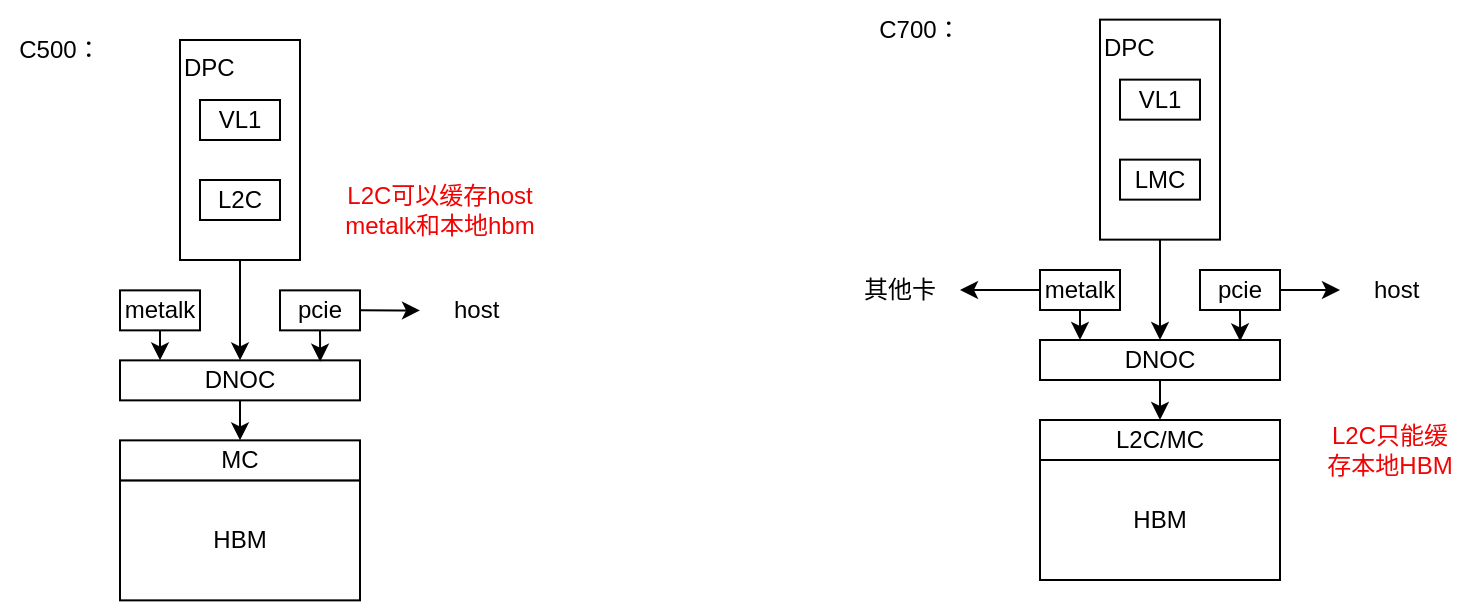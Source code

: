 <mxfile version="26.1.3">
  <diagram name="第 1 页" id="3flw9bigWSzukT4XUGwq">
    <mxGraphModel dx="1653" dy="456" grid="1" gridSize="10" guides="1" tooltips="1" connect="1" arrows="1" fold="1" page="1" pageScale="1" pageWidth="827" pageHeight="1169" math="0" shadow="0">
      <root>
        <mxCell id="0" />
        <mxCell id="1" parent="0" />
        <mxCell id="uSMxLFT3A-jq-rbkXxce-1" value="HBM" style="rounded=0;whiteSpace=wrap;html=1;" vertex="1" parent="1">
          <mxGeometry x="350" y="560" width="120" height="60" as="geometry" />
        </mxCell>
        <mxCell id="uSMxLFT3A-jq-rbkXxce-2" value="L2C/MC" style="rounded=0;whiteSpace=wrap;html=1;" vertex="1" parent="1">
          <mxGeometry x="350" y="540" width="120" height="20" as="geometry" />
        </mxCell>
        <mxCell id="uSMxLFT3A-jq-rbkXxce-5" style="edgeStyle=orthogonalEdgeStyle;rounded=0;orthogonalLoop=1;jettySize=auto;html=1;exitX=0;exitY=0.5;exitDx=0;exitDy=0;" edge="1" parent="1" source="uSMxLFT3A-jq-rbkXxce-3" target="uSMxLFT3A-jq-rbkXxce-6">
          <mxGeometry relative="1" as="geometry">
            <mxPoint x="300" y="474.857" as="targetPoint" />
          </mxGeometry>
        </mxCell>
        <mxCell id="uSMxLFT3A-jq-rbkXxce-15" style="edgeStyle=orthogonalEdgeStyle;rounded=0;orthogonalLoop=1;jettySize=auto;html=1;exitX=0.5;exitY=1;exitDx=0;exitDy=0;" edge="1" parent="1" source="uSMxLFT3A-jq-rbkXxce-3">
          <mxGeometry relative="1" as="geometry">
            <mxPoint x="370" y="500" as="targetPoint" />
          </mxGeometry>
        </mxCell>
        <mxCell id="uSMxLFT3A-jq-rbkXxce-3" value="metalk" style="rounded=0;whiteSpace=wrap;html=1;" vertex="1" parent="1">
          <mxGeometry x="350" y="465" width="40" height="20" as="geometry" />
        </mxCell>
        <mxCell id="uSMxLFT3A-jq-rbkXxce-7" style="edgeStyle=orthogonalEdgeStyle;rounded=0;orthogonalLoop=1;jettySize=auto;html=1;exitX=1;exitY=0.5;exitDx=0;exitDy=0;" edge="1" parent="1" source="uSMxLFT3A-jq-rbkXxce-4" target="uSMxLFT3A-jq-rbkXxce-8">
          <mxGeometry relative="1" as="geometry">
            <mxPoint x="530" y="474.857" as="targetPoint" />
          </mxGeometry>
        </mxCell>
        <mxCell id="uSMxLFT3A-jq-rbkXxce-4" value="pcie" style="rounded=0;whiteSpace=wrap;html=1;" vertex="1" parent="1">
          <mxGeometry x="430" y="465" width="40" height="20" as="geometry" />
        </mxCell>
        <mxCell id="uSMxLFT3A-jq-rbkXxce-6" value="其他卡" style="text;html=1;align=center;verticalAlign=middle;whiteSpace=wrap;rounded=0;" vertex="1" parent="1">
          <mxGeometry x="250" y="459.997" width="60" height="30" as="geometry" />
        </mxCell>
        <mxCell id="uSMxLFT3A-jq-rbkXxce-8" value="host&amp;nbsp;" style="text;html=1;align=center;verticalAlign=middle;whiteSpace=wrap;rounded=0;" vertex="1" parent="1">
          <mxGeometry x="500" y="459.997" width="60" height="30" as="geometry" />
        </mxCell>
        <mxCell id="uSMxLFT3A-jq-rbkXxce-12" value="" style="group" vertex="1" connectable="0" parent="1">
          <mxGeometry x="380" y="339.82" width="60" height="110" as="geometry" />
        </mxCell>
        <mxCell id="uSMxLFT3A-jq-rbkXxce-11" value="DPC" style="rounded=0;whiteSpace=wrap;html=1;verticalAlign=top;align=left;movable=1;resizable=1;rotatable=1;deletable=1;editable=1;locked=0;connectable=1;" vertex="1" parent="uSMxLFT3A-jq-rbkXxce-12">
          <mxGeometry width="60" height="110" as="geometry" />
        </mxCell>
        <mxCell id="uSMxLFT3A-jq-rbkXxce-9" value="LMC" style="rounded=0;whiteSpace=wrap;html=1;movable=1;resizable=1;rotatable=1;deletable=1;editable=1;locked=0;connectable=1;" vertex="1" parent="uSMxLFT3A-jq-rbkXxce-12">
          <mxGeometry x="10" y="70" width="40" height="20" as="geometry" />
        </mxCell>
        <mxCell id="uSMxLFT3A-jq-rbkXxce-10" value="VL1" style="rounded=0;whiteSpace=wrap;html=1;movable=1;resizable=1;rotatable=1;deletable=1;editable=1;locked=0;connectable=1;" vertex="1" parent="uSMxLFT3A-jq-rbkXxce-12">
          <mxGeometry x="10" y="30" width="40" height="20" as="geometry" />
        </mxCell>
        <mxCell id="uSMxLFT3A-jq-rbkXxce-13" style="edgeStyle=orthogonalEdgeStyle;rounded=0;orthogonalLoop=1;jettySize=auto;html=1;entryX=0.5;entryY=0;entryDx=0;entryDy=0;" edge="1" parent="1" source="uSMxLFT3A-jq-rbkXxce-11" target="uSMxLFT3A-jq-rbkXxce-14">
          <mxGeometry relative="1" as="geometry">
            <mxPoint x="410" y="490" as="targetPoint" />
          </mxGeometry>
        </mxCell>
        <mxCell id="uSMxLFT3A-jq-rbkXxce-17" style="edgeStyle=orthogonalEdgeStyle;rounded=0;orthogonalLoop=1;jettySize=auto;html=1;exitX=0.5;exitY=1;exitDx=0;exitDy=0;entryX=0.5;entryY=0;entryDx=0;entryDy=0;" edge="1" parent="1" source="uSMxLFT3A-jq-rbkXxce-14" target="uSMxLFT3A-jq-rbkXxce-2">
          <mxGeometry relative="1" as="geometry" />
        </mxCell>
        <mxCell id="uSMxLFT3A-jq-rbkXxce-14" value="DNOC" style="rounded=0;whiteSpace=wrap;html=1;" vertex="1" parent="1">
          <mxGeometry x="350" y="500" width="120" height="20" as="geometry" />
        </mxCell>
        <mxCell id="uSMxLFT3A-jq-rbkXxce-16" style="edgeStyle=orthogonalEdgeStyle;rounded=0;orthogonalLoop=1;jettySize=auto;html=1;exitX=0.5;exitY=1;exitDx=0;exitDy=0;entryX=0.834;entryY=0.034;entryDx=0;entryDy=0;entryPerimeter=0;" edge="1" parent="1" source="uSMxLFT3A-jq-rbkXxce-4" target="uSMxLFT3A-jq-rbkXxce-14">
          <mxGeometry relative="1" as="geometry" />
        </mxCell>
        <mxCell id="uSMxLFT3A-jq-rbkXxce-18" value="C700：" style="text;html=1;align=center;verticalAlign=middle;whiteSpace=wrap;rounded=0;" vertex="1" parent="1">
          <mxGeometry x="260" y="330" width="60" height="30" as="geometry" />
        </mxCell>
        <mxCell id="uSMxLFT3A-jq-rbkXxce-19" value="C500：" style="text;html=1;align=center;verticalAlign=middle;whiteSpace=wrap;rounded=0;" vertex="1" parent="1">
          <mxGeometry x="-170" y="339.82" width="60" height="30" as="geometry" />
        </mxCell>
        <mxCell id="uSMxLFT3A-jq-rbkXxce-20" value="HBM" style="rounded=0;whiteSpace=wrap;html=1;" vertex="1" parent="1">
          <mxGeometry x="-110" y="570.18" width="120" height="60" as="geometry" />
        </mxCell>
        <mxCell id="uSMxLFT3A-jq-rbkXxce-21" value="MC" style="rounded=0;whiteSpace=wrap;html=1;" vertex="1" parent="1">
          <mxGeometry x="-110" y="550.18" width="120" height="20" as="geometry" />
        </mxCell>
        <mxCell id="uSMxLFT3A-jq-rbkXxce-22" style="edgeStyle=orthogonalEdgeStyle;rounded=0;orthogonalLoop=1;jettySize=auto;html=1;exitX=0.5;exitY=1;exitDx=0;exitDy=0;" edge="1" source="uSMxLFT3A-jq-rbkXxce-23" parent="1">
          <mxGeometry relative="1" as="geometry">
            <mxPoint x="-90" y="510.18" as="targetPoint" />
          </mxGeometry>
        </mxCell>
        <mxCell id="uSMxLFT3A-jq-rbkXxce-23" value="metalk" style="rounded=0;whiteSpace=wrap;html=1;" vertex="1" parent="1">
          <mxGeometry x="-110" y="475.18" width="40" height="20" as="geometry" />
        </mxCell>
        <mxCell id="uSMxLFT3A-jq-rbkXxce-24" style="edgeStyle=orthogonalEdgeStyle;rounded=0;orthogonalLoop=1;jettySize=auto;html=1;exitX=1;exitY=0.5;exitDx=0;exitDy=0;" edge="1" source="uSMxLFT3A-jq-rbkXxce-25" target="uSMxLFT3A-jq-rbkXxce-26" parent="1">
          <mxGeometry relative="1" as="geometry">
            <mxPoint x="70" y="485.037" as="targetPoint" />
          </mxGeometry>
        </mxCell>
        <mxCell id="uSMxLFT3A-jq-rbkXxce-25" value="pcie" style="rounded=0;whiteSpace=wrap;html=1;" vertex="1" parent="1">
          <mxGeometry x="-30" y="475.18" width="40" height="20" as="geometry" />
        </mxCell>
        <mxCell id="uSMxLFT3A-jq-rbkXxce-26" value="host&amp;nbsp;" style="text;html=1;align=center;verticalAlign=middle;whiteSpace=wrap;rounded=0;" vertex="1" parent="1">
          <mxGeometry x="40" y="470.177" width="60" height="30" as="geometry" />
        </mxCell>
        <mxCell id="uSMxLFT3A-jq-rbkXxce-27" value="" style="group" vertex="1" connectable="0" parent="1">
          <mxGeometry x="-80" y="350" width="60" height="110" as="geometry" />
        </mxCell>
        <mxCell id="uSMxLFT3A-jq-rbkXxce-28" value="DPC" style="rounded=0;whiteSpace=wrap;html=1;verticalAlign=top;align=left;movable=1;resizable=1;rotatable=1;deletable=1;editable=1;locked=0;connectable=1;" vertex="1" parent="uSMxLFT3A-jq-rbkXxce-27">
          <mxGeometry width="60" height="110" as="geometry" />
        </mxCell>
        <mxCell id="uSMxLFT3A-jq-rbkXxce-29" value="L2C" style="rounded=0;whiteSpace=wrap;html=1;movable=1;resizable=1;rotatable=1;deletable=1;editable=1;locked=0;connectable=1;" vertex="1" parent="uSMxLFT3A-jq-rbkXxce-27">
          <mxGeometry x="10" y="70" width="40" height="20" as="geometry" />
        </mxCell>
        <mxCell id="uSMxLFT3A-jq-rbkXxce-30" value="VL1" style="rounded=0;whiteSpace=wrap;html=1;movable=1;resizable=1;rotatable=1;deletable=1;editable=1;locked=0;connectable=1;" vertex="1" parent="uSMxLFT3A-jq-rbkXxce-27">
          <mxGeometry x="10" y="30" width="40" height="20" as="geometry" />
        </mxCell>
        <mxCell id="uSMxLFT3A-jq-rbkXxce-31" style="edgeStyle=orthogonalEdgeStyle;rounded=0;orthogonalLoop=1;jettySize=auto;html=1;entryX=0.5;entryY=0;entryDx=0;entryDy=0;" edge="1" source="uSMxLFT3A-jq-rbkXxce-28" target="uSMxLFT3A-jq-rbkXxce-33" parent="1">
          <mxGeometry relative="1" as="geometry">
            <mxPoint x="-50" y="500.18" as="targetPoint" />
          </mxGeometry>
        </mxCell>
        <mxCell id="uSMxLFT3A-jq-rbkXxce-32" style="edgeStyle=orthogonalEdgeStyle;rounded=0;orthogonalLoop=1;jettySize=auto;html=1;exitX=0.5;exitY=1;exitDx=0;exitDy=0;entryX=0.5;entryY=0;entryDx=0;entryDy=0;" edge="1" source="uSMxLFT3A-jq-rbkXxce-33" target="uSMxLFT3A-jq-rbkXxce-21" parent="1">
          <mxGeometry relative="1" as="geometry" />
        </mxCell>
        <mxCell id="uSMxLFT3A-jq-rbkXxce-33" value="DNOC" style="rounded=0;whiteSpace=wrap;html=1;" vertex="1" parent="1">
          <mxGeometry x="-110" y="510.18" width="120" height="20" as="geometry" />
        </mxCell>
        <mxCell id="uSMxLFT3A-jq-rbkXxce-34" style="edgeStyle=orthogonalEdgeStyle;rounded=0;orthogonalLoop=1;jettySize=auto;html=1;exitX=0.5;exitY=1;exitDx=0;exitDy=0;entryX=0.834;entryY=0.034;entryDx=0;entryDy=0;entryPerimeter=0;" edge="1" source="uSMxLFT3A-jq-rbkXxce-25" target="uSMxLFT3A-jq-rbkXxce-33" parent="1">
          <mxGeometry relative="1" as="geometry" />
        </mxCell>
        <mxCell id="uSMxLFT3A-jq-rbkXxce-35" value="&lt;font style=&quot;color: rgb(242, 2, 2);&quot;&gt;L2C只能缓存本地HBM&lt;/font&gt;" style="text;html=1;align=center;verticalAlign=middle;whiteSpace=wrap;rounded=0;" vertex="1" parent="1">
          <mxGeometry x="490" y="540" width="70" height="30" as="geometry" />
        </mxCell>
        <mxCell id="uSMxLFT3A-jq-rbkXxce-37" value="&lt;font style=&quot;color: rgb(242, 2, 2);&quot;&gt;L2C可以缓存host metalk和本地hbm&lt;/font&gt;" style="text;html=1;align=center;verticalAlign=middle;whiteSpace=wrap;rounded=0;" vertex="1" parent="1">
          <mxGeometry y="419.82" width="100" height="30" as="geometry" />
        </mxCell>
      </root>
    </mxGraphModel>
  </diagram>
</mxfile>
